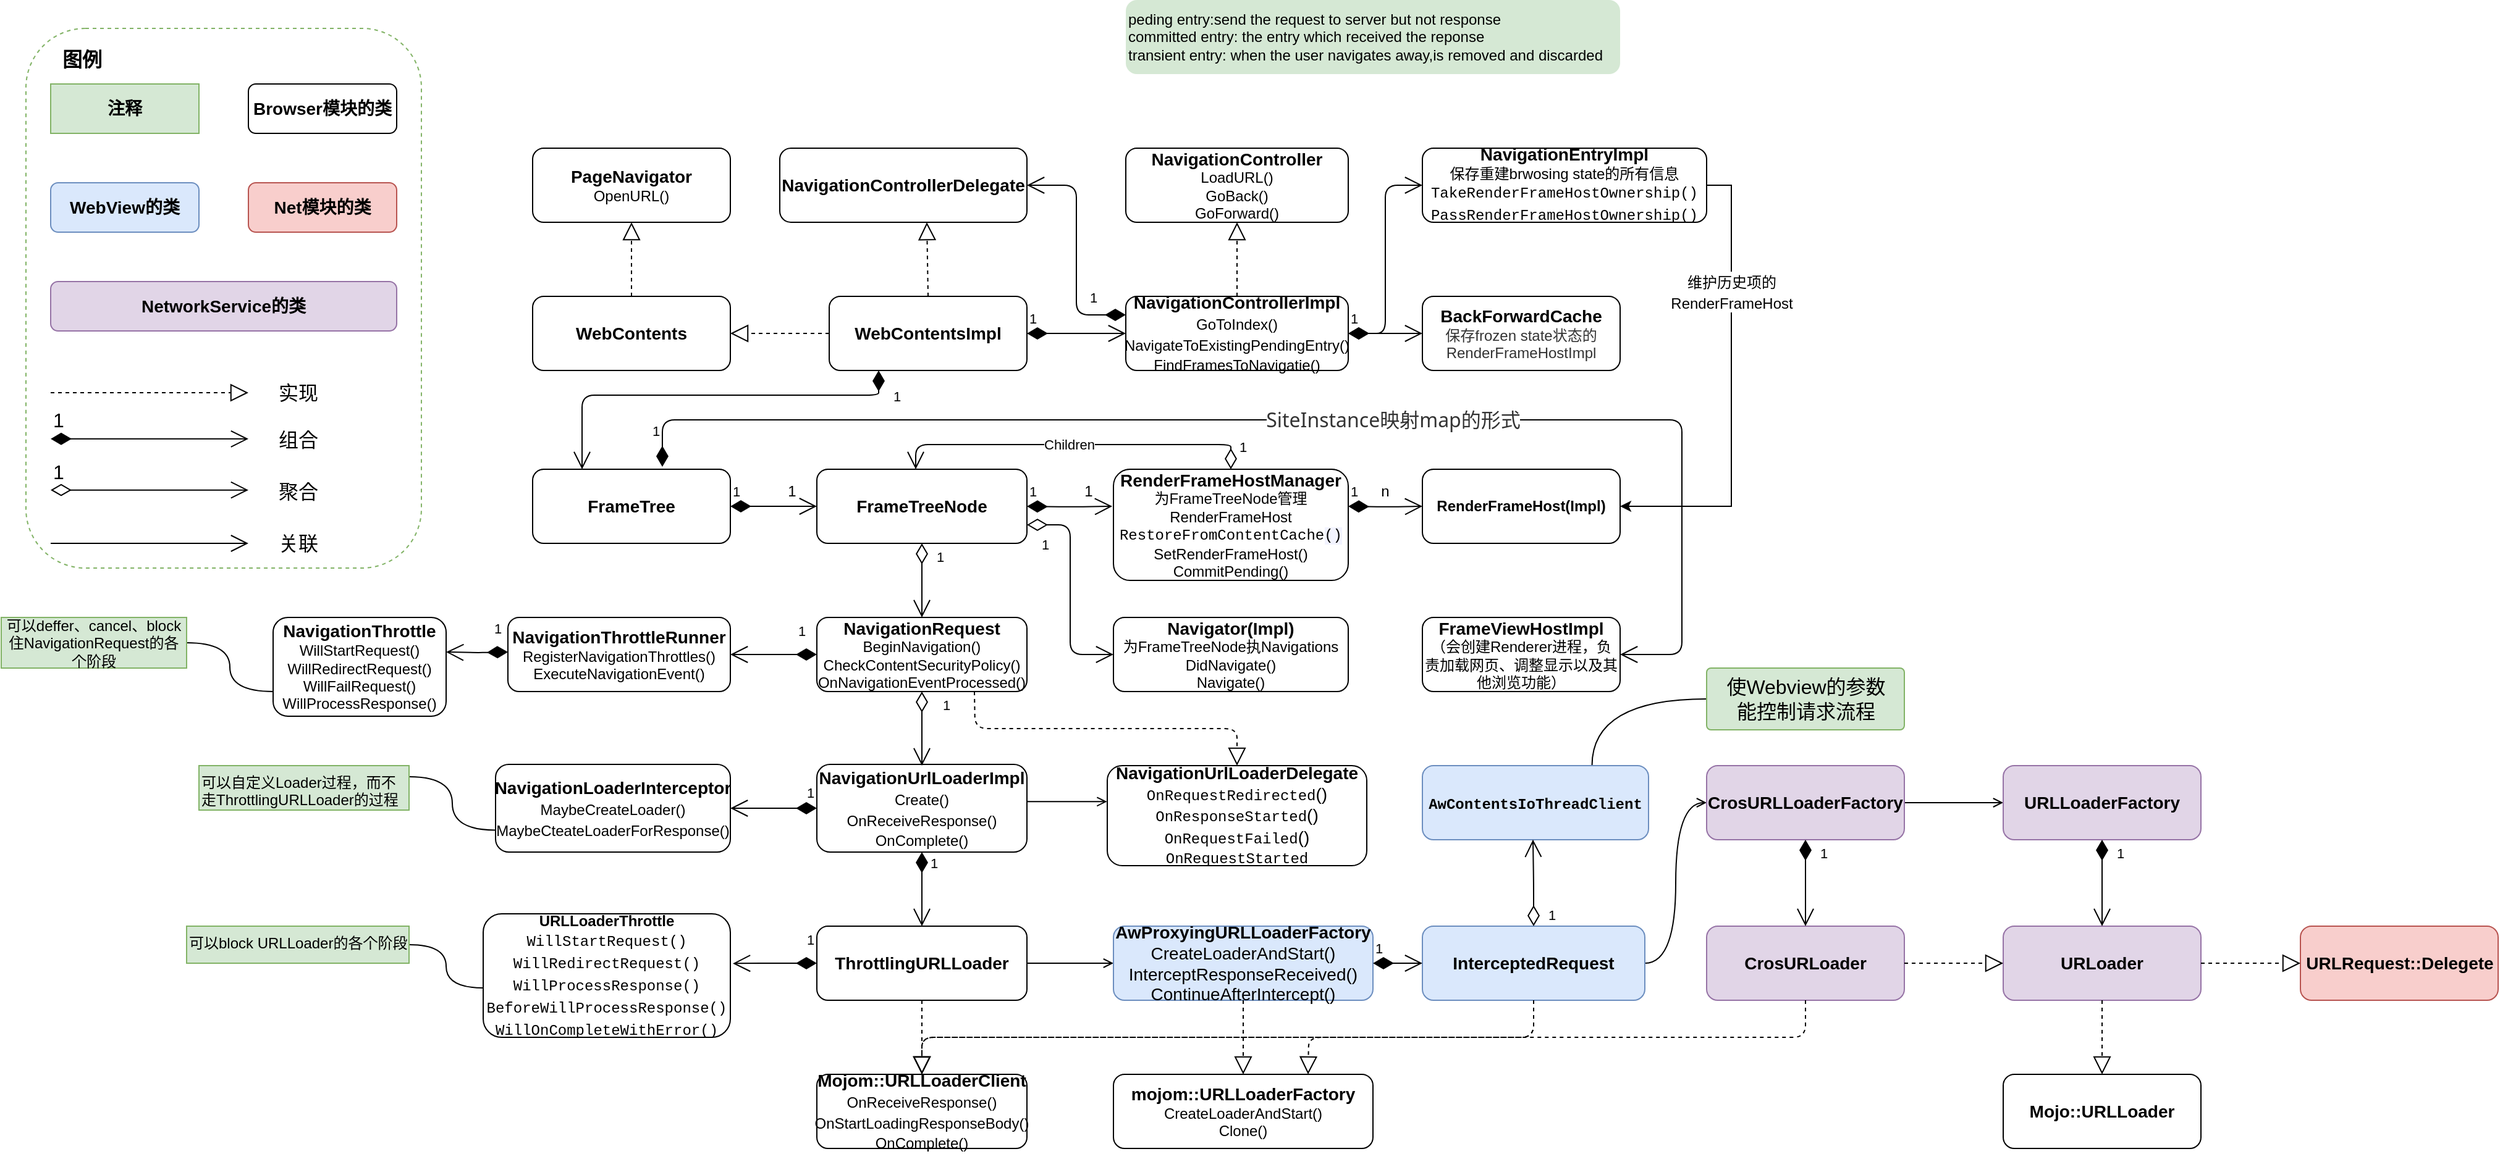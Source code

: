 <mxfile version="13.9.9" type="device" pages="2"><diagram id="_khtaVUNcsFGfkCj5esi" name="第 1 页"><mxGraphModel dx="1940" dy="853" grid="1" gridSize="10" guides="1" tooltips="1" connect="1" arrows="1" fold="1" page="1" pageScale="1" pageWidth="827" pageHeight="1169" math="0" shadow="0"><root><mxCell id="0"/><mxCell id="1" parent="0"/><mxCell id="79rM5fPY39J-5YjqXRmX-2" value="&lt;b&gt;&lt;font style=&quot;font-size: 14px&quot;&gt;PageNavigator&lt;/font&gt;&lt;/b&gt;&lt;br&gt;OpenURL()" style="rounded=1;whiteSpace=wrap;html=1;" parent="1" vertex="1"><mxGeometry x="-350" y="170" width="160" height="60" as="geometry"/></mxCell><mxCell id="79rM5fPY39J-5YjqXRmX-3" value="WebContents" style="rounded=1;whiteSpace=wrap;html=1;fontStyle=1;fontSize=14;" parent="1" vertex="1"><mxGeometry x="-350" y="290" width="160" height="60" as="geometry"/></mxCell><mxCell id="79rM5fPY39J-5YjqXRmX-4" value="" style="endArrow=block;dashed=1;endFill=0;endSize=12;html=1;exitX=0.5;exitY=0;exitDx=0;exitDy=0;entryX=0.5;entryY=1;entryDx=0;entryDy=0;" parent="1" source="79rM5fPY39J-5YjqXRmX-3" target="79rM5fPY39J-5YjqXRmX-2" edge="1"><mxGeometry width="160" relative="1" as="geometry"><mxPoint x="-200" y="330" as="sourcePoint"/><mxPoint x="-40" y="330" as="targetPoint"/></mxGeometry></mxCell><mxCell id="79rM5fPY39J-5YjqXRmX-5" value="&lt;b&gt;&lt;font style=&quot;font-size: 14px&quot;&gt;NavigationController&lt;/font&gt;&lt;/b&gt;&lt;br&gt;LoadURL()&lt;br&gt;GoBack()&lt;br&gt;GoForward()" style="rounded=1;whiteSpace=wrap;html=1;" parent="1" vertex="1"><mxGeometry x="130" y="170" width="180" height="60" as="geometry"/></mxCell><mxCell id="79rM5fPY39J-5YjqXRmX-6" value="NavigationControllerImpl&lt;br&gt;&lt;span style=&quot;font-weight: normal ; font-size: 12px&quot;&gt;GoToIndex()&lt;br&gt;NavigateToExistingPendingEntry()&lt;br&gt;FindFramesToNavigatie()&lt;br&gt;&lt;/span&gt;" style="rounded=1;whiteSpace=wrap;html=1;fontSize=14;fontStyle=1" parent="1" vertex="1"><mxGeometry x="130" y="290" width="180" height="60" as="geometry"/></mxCell><mxCell id="79rM5fPY39J-5YjqXRmX-7" value="&lt;font&gt;&lt;span style=&quot;font-size: 14px&quot;&gt;&lt;b&gt;BackForwardCache&lt;/b&gt;&lt;/span&gt;&lt;br&gt;&lt;font style=&quot;font-size: 12px&quot; color=&quot;#333333&quot;&gt;保存frozen state状态的RenderFrameHostImpl&lt;/font&gt;&lt;br&gt;&lt;/font&gt;" style="rounded=1;whiteSpace=wrap;html=1;" parent="1" vertex="1"><mxGeometry x="370" y="290" width="160" height="60" as="geometry"/></mxCell><mxCell id="GRHubmAIUWDvWS0IROSy-7" style="edgeStyle=orthogonalEdgeStyle;rounded=0;orthogonalLoop=1;jettySize=auto;html=1;exitX=1;exitY=0.5;exitDx=0;exitDy=0;entryX=1;entryY=0.5;entryDx=0;entryDy=0;" parent="1" source="79rM5fPY39J-5YjqXRmX-8" target="torJIt6EnVoMsbVFd32D-3" edge="1"><mxGeometry relative="1" as="geometry"/></mxCell><mxCell id="GRHubmAIUWDvWS0IROSy-11" value="&lt;font style=&quot;font-size: 12px&quot;&gt;维护历史项的&lt;br&gt;RenderFrameHost&lt;/font&gt;" style="edgeLabel;html=1;align=center;verticalAlign=middle;resizable=0;points=[];fontSize=14;" parent="GRHubmAIUWDvWS0IROSy-7" vertex="1" connectable="0"><mxGeometry x="-0.36" relative="1" as="geometry"><mxPoint y="-13" as="offset"/></mxGeometry></mxCell><mxCell id="79rM5fPY39J-5YjqXRmX-8" value="&lt;font style=&quot;font-size: 14px&quot;&gt;&lt;b&gt;NavigationEntryImpl&lt;/b&gt;&lt;/font&gt;&lt;br&gt;保存重建brwosing state的所有信息&lt;br&gt;&lt;div style=&quot;font-family: &amp;#34;menlo&amp;#34; , &amp;#34;monaco&amp;#34; , &amp;#34;courier new&amp;#34; , monospace ; line-height: 18px&quot;&gt;TakeRenderFrameHostOwnership()&lt;/div&gt;&lt;div style=&quot;font-family: &amp;#34;menlo&amp;#34; , &amp;#34;monaco&amp;#34; , &amp;#34;courier new&amp;#34; , monospace ; line-height: 18px&quot;&gt;&lt;div style=&quot;font-family: &amp;#34;menlo&amp;#34; , &amp;#34;monaco&amp;#34; , &amp;#34;courier new&amp;#34; , monospace ; line-height: 18px&quot;&gt;PassRenderFrameHostOwnership()&lt;/div&gt;&lt;/div&gt;" style="rounded=1;whiteSpace=wrap;html=1;" parent="1" vertex="1"><mxGeometry x="370" y="170" width="230" height="60" as="geometry"/></mxCell><mxCell id="79rM5fPY39J-5YjqXRmX-9" value="" style="endArrow=block;dashed=1;endFill=0;endSize=12;html=1;exitX=0.5;exitY=0;exitDx=0;exitDy=0;entryX=0.5;entryY=1;entryDx=0;entryDy=0;" parent="1" source="79rM5fPY39J-5YjqXRmX-6" target="79rM5fPY39J-5YjqXRmX-5" edge="1"><mxGeometry width="160" relative="1" as="geometry"><mxPoint y="160" as="sourcePoint"/><mxPoint y="100" as="targetPoint"/></mxGeometry></mxCell><mxCell id="79rM5fPY39J-5YjqXRmX-10" value="1" style="endArrow=open;html=1;endSize=12;startArrow=diamondThin;startSize=14;startFill=1;edgeStyle=orthogonalEdgeStyle;align=left;verticalAlign=bottom;entryX=0;entryY=0.5;entryDx=0;entryDy=0;exitX=1;exitY=0.5;exitDx=0;exitDy=0;" parent="1" source="79rM5fPY39J-5YjqXRmX-6" target="79rM5fPY39J-5YjqXRmX-7" edge="1"><mxGeometry x="-1" y="3" relative="1" as="geometry"><mxPoint x="320" y="320" as="sourcePoint"/><mxPoint x="200" y="330" as="targetPoint"/></mxGeometry></mxCell><mxCell id="79rM5fPY39J-5YjqXRmX-11" value="1" style="endArrow=open;html=1;endSize=12;startArrow=diamondThin;startSize=14;startFill=1;edgeStyle=orthogonalEdgeStyle;align=left;verticalAlign=bottom;entryX=0;entryY=0.5;entryDx=0;entryDy=0;exitX=1;exitY=0.5;exitDx=0;exitDy=0;" parent="1" source="79rM5fPY39J-5YjqXRmX-6" target="79rM5fPY39J-5YjqXRmX-8" edge="1"><mxGeometry x="-1" y="3" relative="1" as="geometry"><mxPoint x="300" y="330" as="sourcePoint"/><mxPoint x="380" y="330" as="targetPoint"/></mxGeometry></mxCell><mxCell id="79rM5fPY39J-5YjqXRmX-12" value="WebContentsImpl" style="rounded=1;whiteSpace=wrap;html=1;fontSize=14;fontStyle=1" parent="1" vertex="1"><mxGeometry x="-110" y="290" width="160" height="60" as="geometry"/></mxCell><mxCell id="79rM5fPY39J-5YjqXRmX-13" value="1" style="endArrow=open;html=1;endSize=12;startArrow=diamondThin;startSize=14;startFill=1;edgeStyle=orthogonalEdgeStyle;align=left;verticalAlign=bottom;exitX=1;exitY=0.5;exitDx=0;exitDy=0;" parent="1" source="79rM5fPY39J-5YjqXRmX-12" edge="1"><mxGeometry x="-1" y="3" relative="1" as="geometry"><mxPoint x="110" y="240" as="sourcePoint"/><mxPoint x="130" y="320" as="targetPoint"/></mxGeometry></mxCell><mxCell id="79rM5fPY39J-5YjqXRmX-14" value="peding entry:send the request to server but not response&lt;br&gt;committed entry: the entry which received the reponse&lt;br&gt;transient entry: when the user navigates away,is removed and discarded" style="rounded=1;whiteSpace=wrap;html=1;fillColor=#d5e8d4;strokeColor=none;align=left;" parent="1" vertex="1"><mxGeometry x="130" y="50" width="400" height="60" as="geometry"/></mxCell><mxCell id="79rM5fPY39J-5YjqXRmX-15" value="&lt;font style=&quot;font-size: 14px&quot;&gt;&lt;b&gt;NavigationControllerDelegate&lt;/b&gt;&lt;/font&gt;" style="rounded=1;whiteSpace=wrap;html=1;" parent="1" vertex="1"><mxGeometry x="-150" y="170" width="200" height="60" as="geometry"/></mxCell><mxCell id="79rM5fPY39J-5YjqXRmX-16" value="" style="endArrow=block;dashed=1;endFill=0;endSize=12;html=1;exitX=0;exitY=0.5;exitDx=0;exitDy=0;entryX=1;entryY=0.5;entryDx=0;entryDy=0;" parent="1" source="79rM5fPY39J-5YjqXRmX-12" target="79rM5fPY39J-5YjqXRmX-3" edge="1"><mxGeometry width="160" relative="1" as="geometry"><mxPoint x="220" y="300" as="sourcePoint"/><mxPoint x="-160" y="230" as="targetPoint"/><Array as="points"/></mxGeometry></mxCell><mxCell id="79rM5fPY39J-5YjqXRmX-17" value="" style="endArrow=block;dashed=1;endFill=0;endSize=12;html=1;exitX=0.5;exitY=0;exitDx=0;exitDy=0;entryX=0.595;entryY=1;entryDx=0;entryDy=0;entryPerimeter=0;" parent="1" source="79rM5fPY39J-5YjqXRmX-12" target="79rM5fPY39J-5YjqXRmX-15" edge="1"><mxGeometry width="160" relative="1" as="geometry"><mxPoint y="230" as="sourcePoint"/><mxPoint x="160" y="230" as="targetPoint"/></mxGeometry></mxCell><mxCell id="79rM5fPY39J-5YjqXRmX-18" value="1" style="endArrow=open;html=1;endSize=12;startArrow=diamondThin;startSize=14;startFill=1;edgeStyle=orthogonalEdgeStyle;align=left;verticalAlign=bottom;exitX=0;exitY=0.25;exitDx=0;exitDy=0;entryX=1;entryY=0.5;entryDx=0;entryDy=0;" parent="1" source="79rM5fPY39J-5YjqXRmX-6" target="79rM5fPY39J-5YjqXRmX-15" edge="1"><mxGeometry x="-0.657" y="-5" relative="1" as="geometry"><mxPoint y="230" as="sourcePoint"/><mxPoint x="160" y="230" as="targetPoint"/><mxPoint as="offset"/></mxGeometry></mxCell><mxCell id="79rM5fPY39J-5YjqXRmX-20" value="&lt;font style=&quot;font-size: 14px&quot;&gt;&lt;b&gt;Navigator(Impl)&lt;/b&gt;&lt;/font&gt;&lt;br&gt;为FrameTreeNode执Navigations&lt;br&gt;DidNavigate()&lt;br&gt;Navigate()" style="rounded=1;whiteSpace=wrap;html=1;" parent="1" vertex="1"><mxGeometry x="120" y="550" width="190" height="60" as="geometry"/></mxCell><mxCell id="79rM5fPY39J-5YjqXRmX-23" value="FrameTree" style="rounded=1;whiteSpace=wrap;html=1;fontStyle=1;fontSize=14;" parent="1" vertex="1"><mxGeometry x="-350" y="430" width="160" height="60" as="geometry"/></mxCell><mxCell id="79rM5fPY39J-5YjqXRmX-24" value="&lt;font style=&quot;font-size: 14px&quot;&gt;&lt;b&gt;FrameTreeNode&lt;/b&gt;&lt;/font&gt;" style="rounded=1;whiteSpace=wrap;html=1;" parent="1" vertex="1"><mxGeometry x="-120" y="430" width="170" height="60" as="geometry"/></mxCell><mxCell id="79rM5fPY39J-5YjqXRmX-26" value="1" style="endArrow=open;html=1;endSize=12;startArrow=diamondThin;startSize=14;startFill=0;edgeStyle=orthogonalEdgeStyle;align=left;verticalAlign=bottom;exitX=1;exitY=0.75;exitDx=0;exitDy=0;entryX=0;entryY=0.5;entryDx=0;entryDy=0;" parent="1" source="79rM5fPY39J-5YjqXRmX-24" target="79rM5fPY39J-5YjqXRmX-20" edge="1"><mxGeometry x="-0.892" y="-25" relative="1" as="geometry"><mxPoint x="-10" y="130" as="sourcePoint"/><mxPoint x="150" y="130" as="targetPoint"/><mxPoint as="offset"/></mxGeometry></mxCell><mxCell id="79rM5fPY39J-5YjqXRmX-27" value="&lt;b&gt;&lt;font style=&quot;font-size: 14px&quot;&gt;RenderFrameHostManager&lt;/font&gt;&lt;/b&gt;&lt;br&gt;&lt;font style=&quot;font-size: 12px&quot;&gt;为FrameTreeNode管理RenderFrameHost&lt;br&gt;&lt;span style=&quot;font-family: &amp;#34;consolas&amp;#34; , &amp;#34;courier&amp;#34; , monospace&quot;&gt;RestoreFromContentCache&lt;/span&gt;&lt;span style=&quot;font-family: &amp;#34;consolas&amp;#34; , &amp;#34;courier&amp;#34; , monospace ; background-color: rgb(242 , 243 , 255)&quot;&gt;()&lt;/span&gt;&lt;br&gt;SetRenderFrameHost()&lt;br&gt;CommitPending()&lt;/font&gt;" style="rounded=1;whiteSpace=wrap;html=1;" parent="1" vertex="1"><mxGeometry x="120" y="430" width="190" height="90" as="geometry"/></mxCell><mxCell id="79rM5fPY39J-5YjqXRmX-44" value="1" style="endArrow=open;html=1;endSize=12;startArrow=diamondThin;startSize=14;startFill=1;edgeStyle=orthogonalEdgeStyle;align=left;verticalAlign=bottom;exitX=1;exitY=0.5;exitDx=0;exitDy=0;entryX=0;entryY=0.5;entryDx=0;entryDy=0;" parent="1" source="79rM5fPY39J-5YjqXRmX-23" target="79rM5fPY39J-5YjqXRmX-24" edge="1"><mxGeometry x="-1" y="3" relative="1" as="geometry"><mxPoint x="-150" y="390" as="sourcePoint"/><mxPoint x="10" y="390" as="targetPoint"/></mxGeometry></mxCell><mxCell id="79rM5fPY39J-5YjqXRmX-45" value="1" style="endArrow=open;html=1;endSize=12;startArrow=diamondThin;startSize=14;startFill=1;edgeStyle=orthogonalEdgeStyle;align=left;verticalAlign=bottom;entryX=-0.005;entryY=0.333;entryDx=0;entryDy=0;entryPerimeter=0;" parent="1" target="79rM5fPY39J-5YjqXRmX-27" edge="1"><mxGeometry x="-1" y="3" relative="1" as="geometry"><mxPoint x="50" y="460" as="sourcePoint"/><mxPoint x="110" y="280" as="targetPoint"/></mxGeometry></mxCell><mxCell id="79rM5fPY39J-5YjqXRmX-46" value="1" style="text;html=1;strokeColor=none;fillColor=none;align=center;verticalAlign=middle;whiteSpace=wrap;rounded=0;sketch=0;" parent="1" vertex="1"><mxGeometry x="-160" y="438" width="40" height="20" as="geometry"/></mxCell><mxCell id="torJIt6EnVoMsbVFd32D-2" value="1" style="text;html=1;strokeColor=none;fillColor=none;align=center;verticalAlign=middle;whiteSpace=wrap;rounded=0;sketch=0;" parent="1" vertex="1"><mxGeometry x="80" y="438" width="40" height="20" as="geometry"/></mxCell><mxCell id="torJIt6EnVoMsbVFd32D-3" value="RenderFrameHost(Impl)" style="rounded=1;whiteSpace=wrap;html=1;fontStyle=1" parent="1" vertex="1"><mxGeometry x="370" y="430" width="160" height="60" as="geometry"/></mxCell><mxCell id="torJIt6EnVoMsbVFd32D-4" value="1" style="endArrow=open;html=1;endSize=12;startArrow=diamondThin;startSize=14;startFill=1;edgeStyle=orthogonalEdgeStyle;align=left;verticalAlign=bottom;entryX=0;entryY=0.5;entryDx=0;entryDy=0;" parent="1" target="torJIt6EnVoMsbVFd32D-3" edge="1"><mxGeometry x="-1" y="3" relative="1" as="geometry"><mxPoint x="310" y="460" as="sourcePoint"/><mxPoint x="280" y="280" as="targetPoint"/></mxGeometry></mxCell><mxCell id="torJIt6EnVoMsbVFd32D-9" value="&lt;b&gt;&lt;font style=&quot;font-size: 14px&quot;&gt;FrameViewHostImpl&lt;/font&gt;&lt;/b&gt;&lt;br&gt;（会创建Renderer进程，负责加载网页、调整显示以及其他浏览功能）" style="rounded=1;whiteSpace=wrap;html=1;sketch=0;" parent="1" vertex="1"><mxGeometry x="370" y="550" width="160" height="60" as="geometry"/></mxCell><mxCell id="torJIt6EnVoMsbVFd32D-11" value="1" style="endArrow=open;html=1;endSize=12;startArrow=diamondThin;startSize=14;startFill=1;edgeStyle=orthogonalEdgeStyle;align=left;verticalAlign=bottom;entryX=1;entryY=0.5;entryDx=0;entryDy=0;exitX=0.656;exitY=-0.033;exitDx=0;exitDy=0;exitPerimeter=0;" parent="1" source="79rM5fPY39J-5YjqXRmX-23" target="torJIt6EnVoMsbVFd32D-9" edge="1"><mxGeometry x="-0.964" y="10" relative="1" as="geometry"><mxPoint x="-160" y="410" as="sourcePoint"/><mxPoint x="530" y="680" as="targetPoint"/><mxPoint as="offset"/><Array as="points"><mxPoint x="-245" y="390"/><mxPoint x="580" y="390"/><mxPoint x="580" y="580"/></Array></mxGeometry></mxCell><mxCell id="GRHubmAIUWDvWS0IROSy-2" value="&lt;span style=&quot;color: rgba(0 , 0 , 0 , 0) ; font-family: monospace ; font-size: 0px ; background-color: rgb(248 , 249 , 250)&quot;&gt;%3CmxGraphModel%3E%3Croot%3E%3CmxCell%20id%3D%220%22%2F%3E%3CmxCell%20id%3D%221%22%20parent%3D%220%22%2F%3E%3CmxCell%20id%3D%222%22%20value%3D%22RenderFrameHostImpl%22%20style%3D%22rounded%3D1%3BwhiteSpace%3Dwrap%3Bhtml%3D1%3BfontStyle%3D1%22%20vertex%3D%221%22%20parent%3D%221%22%3E%3CmxGeometry%20x%3D%22720%22%20y%3D%22840%22%20width%3D%22160%22%20height%3D%2260%22%20as%3D%22geometry%22%2F%3E%3C%2FmxCell%3E%3C%2Froot%3E%3C%2FmxGraphModel%3E&lt;/span&gt;&lt;span style=&quot;color: rgb(51 , 51 , 51) ; font-family: &amp;#34;museo&amp;#34; , &amp;#34;segoe&amp;#34; , &amp;#34;segoe ui&amp;#34; , &amp;#34;helvetica&amp;#34; , &amp;#34;arial&amp;#34; , sans-serif ; font-size: 16px ; text-align: left&quot;&gt;SiteInstance映射map的形式&lt;/span&gt;" style="edgeLabel;html=1;align=center;verticalAlign=middle;resizable=0;points=[];" parent="torJIt6EnVoMsbVFd32D-11" vertex="1" connectable="0"><mxGeometry x="0.236" relative="1" as="geometry"><mxPoint x="-53" as="offset"/></mxGeometry></mxCell><mxCell id="torJIt6EnVoMsbVFd32D-12" value="n" style="text;html=1;strokeColor=none;fillColor=none;align=center;verticalAlign=middle;whiteSpace=wrap;rounded=0;sketch=0;" parent="1" vertex="1"><mxGeometry x="320" y="438" width="40" height="20" as="geometry"/></mxCell><mxCell id="lrnzfVPgFr1tJ3NyM5eL-6" value="&lt;b&gt;&lt;font style=&quot;font-size: 14px&quot;&gt;NavigationRequest&lt;br&gt;&lt;/font&gt;&lt;/b&gt;BeginNavigation()&lt;br&gt;CheckContentSecurityPolicy()&lt;br&gt;OnNavigationEventProcessed()" style="rounded=1;whiteSpace=wrap;html=1;" parent="1" vertex="1"><mxGeometry x="-120" y="550" width="170" height="60" as="geometry"/></mxCell><mxCell id="lrnzfVPgFr1tJ3NyM5eL-11" value="&lt;font style=&quot;font-size: 14px&quot;&gt;&lt;b&gt;NavigationThrottleRunner&lt;/b&gt;&lt;/font&gt;&lt;br&gt;RegisterNavigationThrottles()&lt;br&gt;ExecuteNavigationEvent()" style="rounded=1;whiteSpace=wrap;html=1;" parent="1" vertex="1"><mxGeometry x="-370" y="550" width="180" height="60" as="geometry"/></mxCell><mxCell id="lrnzfVPgFr1tJ3NyM5eL-12" value="&lt;font style=&quot;font-size: 14px&quot;&gt;&lt;b&gt;NavigationThrottle&lt;/b&gt;&lt;/font&gt;&lt;br&gt;WillStartRequest()&lt;br&gt;WillRedirectRequest()&lt;br&gt;WillFailRequest()&lt;br&gt;WillProcessResponse()" style="rounded=1;whiteSpace=wrap;html=1;" parent="1" vertex="1"><mxGeometry x="-560" y="550" width="140" height="80" as="geometry"/></mxCell><mxCell id="lrnzfVPgFr1tJ3NyM5eL-16" value="1" style="endArrow=open;html=1;endSize=12;startArrow=diamondThin;startSize=14;startFill=1;edgeStyle=orthogonalEdgeStyle;align=left;verticalAlign=bottom;exitX=0;exitY=0.5;exitDx=0;exitDy=0;entryX=1;entryY=0.5;entryDx=0;entryDy=0;" parent="1" source="lrnzfVPgFr1tJ3NyM5eL-6" target="lrnzfVPgFr1tJ3NyM5eL-11" edge="1"><mxGeometry x="-0.5" y="-10" relative="1" as="geometry"><mxPoint x="-216" y="810" as="sourcePoint"/><mxPoint x="-56" y="810" as="targetPoint"/><mxPoint as="offset"/></mxGeometry></mxCell><mxCell id="lrnzfVPgFr1tJ3NyM5eL-19" value="1" style="endArrow=open;html=1;endSize=12;startArrow=diamondThin;startSize=14;startFill=0;edgeStyle=orthogonalEdgeStyle;align=left;verticalAlign=bottom;exitX=0.5;exitY=1;exitDx=0;exitDy=0;entryX=0.5;entryY=0;entryDx=0;entryDy=0;" parent="1" source="79rM5fPY39J-5YjqXRmX-24" target="lrnzfVPgFr1tJ3NyM5eL-6" edge="1"><mxGeometry x="-0.335" y="10" relative="1" as="geometry"><mxPoint x="-110" y="380" as="sourcePoint"/><mxPoint x="10" y="520" as="targetPoint"/><mxPoint as="offset"/><Array as="points"/></mxGeometry></mxCell><mxCell id="GRHubmAIUWDvWS0IROSy-6" value="1" style="endArrow=open;html=1;endSize=12;startArrow=diamondThin;startSize=14;startFill=0;edgeStyle=orthogonalEdgeStyle;align=left;verticalAlign=bottom;exitX=0.5;exitY=0;exitDx=0;exitDy=0;" parent="1" source="79rM5fPY39J-5YjqXRmX-27" target="79rM5fPY39J-5YjqXRmX-24" edge="1"><mxGeometry x="-0.94" y="-5" relative="1" as="geometry"><mxPoint x="40" y="520" as="sourcePoint"/><mxPoint x="200" y="520" as="targetPoint"/><Array as="points"><mxPoint x="215" y="410"/><mxPoint x="-40" y="410"/></Array><mxPoint as="offset"/></mxGeometry></mxCell><mxCell id="GRHubmAIUWDvWS0IROSy-10" value="Children" style="edgeLabel;html=1;align=center;verticalAlign=middle;resizable=0;points=[];" parent="GRHubmAIUWDvWS0IROSy-6" vertex="1" connectable="0"><mxGeometry x="0.2" y="3" relative="1" as="geometry"><mxPoint x="26" y="-3" as="offset"/></mxGeometry></mxCell><mxCell id="GRHubmAIUWDvWS0IROSy-9" value="1" style="endArrow=open;html=1;endSize=12;startArrow=diamondThin;startSize=14;startFill=1;edgeStyle=orthogonalEdgeStyle;align=left;verticalAlign=bottom;exitX=0.25;exitY=1;exitDx=0;exitDy=0;" parent="1" source="79rM5fPY39J-5YjqXRmX-12" edge="1"><mxGeometry x="-0.875" y="14" relative="1" as="geometry"><mxPoint x="40" y="480" as="sourcePoint"/><mxPoint x="-310" y="430" as="targetPoint"/><Array as="points"><mxPoint x="-70" y="370"/><mxPoint x="-310" y="370"/><mxPoint x="-310" y="430"/></Array><mxPoint x="10" y="-4" as="offset"/></mxGeometry></mxCell><mxCell id="YiJvYBYKJiPaGAgYlxaF-11" style="edgeStyle=orthogonalEdgeStyle;curved=1;rounded=0;orthogonalLoop=1;jettySize=auto;html=1;exitX=1;exitY=0.5;exitDx=0;exitDy=0;entryX=0;entryY=0.75;entryDx=0;entryDy=0;endArrow=none;endFill=0;" edge="1" parent="1" source="fvVqJEfQN3XW0guLlAGG-2" target="lrnzfVPgFr1tJ3NyM5eL-12"><mxGeometry relative="1" as="geometry"/></mxCell><mxCell id="fvVqJEfQN3XW0guLlAGG-2" value="可以deffer、cancel、block 住NavigationRequest的各个阶段" style="text;html=1;strokeColor=#82b366;fillColor=#d5e8d4;align=center;verticalAlign=middle;whiteSpace=wrap;rounded=0;" parent="1" vertex="1"><mxGeometry x="-780" y="550" width="150" height="41" as="geometry"/></mxCell><mxCell id="YiJvYBYKJiPaGAgYlxaF-13" style="rounded=0;orthogonalLoop=1;jettySize=auto;html=1;exitX=0.995;exitY=0.425;exitDx=0;exitDy=0;endArrow=open;endFill=0;entryX=-0.001;entryY=0.36;entryDx=0;entryDy=0;entryPerimeter=0;exitPerimeter=0;" edge="1" parent="1" source="5kpEZPuPFE626aTDy5_T-1" target="YiJvYBYKJiPaGAgYlxaF-1"><mxGeometry relative="1" as="geometry"><mxPoint x="115" y="700" as="targetPoint"/></mxGeometry></mxCell><mxCell id="5kpEZPuPFE626aTDy5_T-1" value="&lt;font style=&quot;font-size: 12px&quot;&gt;&lt;font&gt;&lt;b style=&quot;font-size: 14px&quot;&gt;NavigationUrlLoaderImpl&lt;br&gt;&lt;/b&gt;&lt;/font&gt;Create()&lt;br&gt;OnReceiveResponse()&lt;br&gt;OnComplete()&lt;br&gt;&lt;/font&gt;" style="rounded=1;whiteSpace=wrap;html=1;fontSize=14;" parent="1" vertex="1"><mxGeometry x="-120" y="669" width="170" height="71" as="geometry"/></mxCell><mxCell id="YiJvYBYKJiPaGAgYlxaF-30" style="edgeStyle=orthogonalEdgeStyle;curved=1;rounded=0;orthogonalLoop=1;jettySize=auto;html=1;exitX=1;exitY=0.5;exitDx=0;exitDy=0;entryX=0;entryY=0.5;entryDx=0;entryDy=0;endArrow=open;endFill=0;" edge="1" parent="1" source="5kpEZPuPFE626aTDy5_T-2" target="YiJvYBYKJiPaGAgYlxaF-26"><mxGeometry relative="1" as="geometry"/></mxCell><mxCell id="5kpEZPuPFE626aTDy5_T-2" value="&lt;font&gt;&lt;b&gt;ThrottlingURLLoader&lt;/b&gt;&lt;br&gt;&lt;/font&gt;" style="rounded=1;whiteSpace=wrap;html=1;fontSize=14;" parent="1" vertex="1"><mxGeometry x="-120" y="800" width="170" height="60" as="geometry"/></mxCell><mxCell id="5kpEZPuPFE626aTDy5_T-6" value="&lt;b&gt;&lt;font style=&quot;font-size: 14px&quot;&gt;mojom::URLLoaderFactory&lt;/font&gt;&lt;/b&gt;&lt;br&gt;CreateLoaderAndStart()&lt;br&gt;Clone()" style="rounded=1;whiteSpace=wrap;html=1;" parent="1" vertex="1"><mxGeometry x="120" y="920" width="210" height="60" as="geometry"/></mxCell><mxCell id="5kpEZPuPFE626aTDy5_T-7" value="&lt;font&gt;&lt;b&gt;Mojom::URLLoaderClient&lt;br&gt;&lt;/b&gt;&lt;span style=&quot;font-size: 12px&quot;&gt;OnReceiveResponse()&lt;/span&gt;&lt;br style=&quot;font-size: 12px&quot;&gt;&lt;span style=&quot;font-size: 12px&quot;&gt;OnStartLoadingResponseBody()&lt;/span&gt;&lt;br style=&quot;font-size: 12px&quot;&gt;&lt;span style=&quot;font-size: 12px&quot;&gt;OnComplete()&lt;/span&gt;&lt;br&gt;&lt;/font&gt;" style="rounded=1;whiteSpace=wrap;html=1;fontSize=14;" parent="1" vertex="1"><mxGeometry x="-120" y="920" width="170" height="60" as="geometry"/></mxCell><mxCell id="5kpEZPuPFE626aTDy5_T-15" value="1" style="endArrow=open;html=1;endSize=12;startArrow=diamondThin;startSize=14;startFill=0;edgeStyle=orthogonalEdgeStyle;align=left;verticalAlign=bottom;exitX=0.5;exitY=1;exitDx=0;exitDy=0;" parent="1" source="lrnzfVPgFr1tJ3NyM5eL-6" edge="1"><mxGeometry x="-0.333" y="15" relative="1" as="geometry"><mxPoint x="-25" y="740" as="sourcePoint"/><mxPoint x="-35" y="670" as="targetPoint"/><mxPoint as="offset"/></mxGeometry></mxCell><mxCell id="YiJvYBYKJiPaGAgYlxaF-1" value="&lt;font&gt;&lt;font&gt;&lt;b style=&quot;font-size: 14px&quot;&gt;NavigationUrlLoaderDelegate&lt;br&gt;&lt;/b&gt;&lt;/font&gt;&lt;span style=&quot;font-family: &amp;#34;menlo&amp;#34; , &amp;#34;monaco&amp;#34; , &amp;#34;courier new&amp;#34; , monospace ; font-size: 12px&quot;&gt;OnRequestRedirected&lt;/span&gt;()&lt;br&gt;&lt;span style=&quot;font-family: &amp;#34;menlo&amp;#34; , &amp;#34;monaco&amp;#34; , &amp;#34;courier new&amp;#34; , monospace ; font-size: 12px&quot;&gt;OnResponseStarted&lt;/span&gt;()&lt;br&gt;&lt;span style=&quot;font-family: &amp;#34;menlo&amp;#34; , &amp;#34;monaco&amp;#34; , &amp;#34;courier new&amp;#34; , monospace ; font-size: 12px&quot;&gt;OnRequestFailed&lt;/span&gt;()&lt;br&gt;&lt;div style=&quot;font-family: &amp;#34;menlo&amp;#34; , &amp;#34;monaco&amp;#34; , &amp;#34;courier new&amp;#34; , monospace ; font-size: 12px ; line-height: 18px&quot;&gt;OnRequestStarted&lt;/div&gt;&lt;/font&gt;" style="rounded=1;whiteSpace=wrap;html=1;fontSize=14;" vertex="1" parent="1"><mxGeometry x="115" y="670" width="210" height="81" as="geometry"/></mxCell><mxCell id="YiJvYBYKJiPaGAgYlxaF-2" value="1" style="endArrow=open;html=1;endSize=12;startArrow=diamondThin;startSize=14;startFill=1;edgeStyle=orthogonalEdgeStyle;align=left;verticalAlign=bottom;entryX=1;entryY=0.35;entryDx=0;entryDy=0;entryPerimeter=0;" edge="1" parent="1" target="lrnzfVPgFr1tJ3NyM5eL-12"><mxGeometry x="-0.5" y="-10" relative="1" as="geometry"><mxPoint x="-370" y="578" as="sourcePoint"/><mxPoint x="-180" y="590" as="targetPoint"/><mxPoint as="offset"/></mxGeometry></mxCell><mxCell id="YiJvYBYKJiPaGAgYlxaF-8" value="1" style="endArrow=open;html=1;endSize=12;startArrow=diamondThin;startSize=14;startFill=1;edgeStyle=orthogonalEdgeStyle;align=left;verticalAlign=bottom;exitX=0.5;exitY=1;exitDx=0;exitDy=0;entryX=0.5;entryY=0;entryDx=0;entryDy=0;" edge="1" parent="1" source="5kpEZPuPFE626aTDy5_T-1" target="5kpEZPuPFE626aTDy5_T-2"><mxGeometry x="-0.408" y="5" relative="1" as="geometry"><mxPoint x="60" y="709" as="sourcePoint"/><mxPoint x="130" y="709" as="targetPoint"/><mxPoint as="offset"/></mxGeometry></mxCell><mxCell id="YiJvYBYKJiPaGAgYlxaF-9" value="&lt;font style=&quot;font-size: 12px&quot;&gt;&lt;b&gt;URLLoaderThrottle&lt;br&gt;&lt;/b&gt;&lt;div style=&quot;font-family: &amp;#34;menlo&amp;#34; , &amp;#34;monaco&amp;#34; , &amp;#34;courier new&amp;#34; , monospace ; line-height: 18px&quot;&gt;WillStartRequest()&lt;/div&gt;&lt;div style=&quot;font-family: &amp;#34;menlo&amp;#34; , &amp;#34;monaco&amp;#34; , &amp;#34;courier new&amp;#34; , monospace ; line-height: 18px&quot;&gt;&lt;span&gt;WillRedirectRequest()&lt;/span&gt;&lt;/div&gt;&lt;div style=&quot;font-family: &amp;#34;menlo&amp;#34; , &amp;#34;monaco&amp;#34; , &amp;#34;courier new&amp;#34; , monospace ; line-height: 18px&quot;&gt;&lt;div style=&quot;line-height: 18px&quot;&gt;&lt;div style=&quot;line-height: 18px&quot;&gt;WillProcessResponse()&lt;/div&gt;&lt;div style=&quot;line-height: 18px&quot;&gt;&lt;div style=&quot;line-height: 18px&quot;&gt;BeforeWillProcessResponse()&lt;/div&gt;&lt;div style=&quot;line-height: 18px&quot;&gt;&lt;div style=&quot;line-height: 18px&quot;&gt;WillOnCompleteWithError()&lt;/div&gt;&lt;/div&gt;&lt;/div&gt;&lt;/div&gt;&lt;/div&gt;&lt;/font&gt;" style="rounded=1;whiteSpace=wrap;html=1;fontSize=14;" vertex="1" parent="1"><mxGeometry x="-390" y="790" width="200" height="100" as="geometry"/></mxCell><mxCell id="YiJvYBYKJiPaGAgYlxaF-12" value="&lt;font style=&quot;font-size: 12px&quot;&gt;&lt;font&gt;&lt;b style=&quot;font-size: 14px&quot;&gt;NavigationLoaderInterceptor&lt;/b&gt;&lt;/font&gt;&lt;br&gt;MaybeCreateLoader()&lt;br&gt;MaybeCteateLoaderForResponse()&lt;br&gt;&lt;/font&gt;" style="rounded=1;whiteSpace=wrap;html=1;fontSize=14;" vertex="1" parent="1"><mxGeometry x="-380" y="669" width="190" height="71" as="geometry"/></mxCell><mxCell id="YiJvYBYKJiPaGAgYlxaF-14" value="" style="endArrow=block;dashed=1;endFill=0;endSize=12;html=1;exitX=0.75;exitY=1;exitDx=0;exitDy=0;entryX=0.5;entryY=0;entryDx=0;entryDy=0;" edge="1" parent="1" source="lrnzfVPgFr1tJ3NyM5eL-6" target="YiJvYBYKJiPaGAgYlxaF-1"><mxGeometry width="160" relative="1" as="geometry"><mxPoint x="-160" y="670" as="sourcePoint"/><mxPoint y="670" as="targetPoint"/><Array as="points"><mxPoint x="8" y="640"/><mxPoint x="220" y="640"/></Array></mxGeometry></mxCell><mxCell id="YiJvYBYKJiPaGAgYlxaF-17" value="1" style="endArrow=open;html=1;endSize=12;startArrow=diamondThin;startSize=14;startFill=1;edgeStyle=orthogonalEdgeStyle;align=left;verticalAlign=bottom;entryX=1;entryY=0.5;entryDx=0;entryDy=0;exitX=0;exitY=0.5;exitDx=0;exitDy=0;" edge="1" parent="1" source="5kpEZPuPFE626aTDy5_T-1" target="YiJvYBYKJiPaGAgYlxaF-12"><mxGeometry x="-0.715" y="-4" relative="1" as="geometry"><mxPoint x="-170" y="780" as="sourcePoint"/><mxPoint x="-10" y="750" as="targetPoint"/><mxPoint as="offset"/></mxGeometry></mxCell><mxCell id="YiJvYBYKJiPaGAgYlxaF-21" style="edgeStyle=orthogonalEdgeStyle;rounded=0;orthogonalLoop=1;jettySize=auto;html=1;exitX=1;exitY=0.25;exitDx=0;exitDy=0;entryX=0;entryY=0.75;entryDx=0;entryDy=0;endArrow=none;endFill=0;curved=1;" edge="1" parent="1" source="YiJvYBYKJiPaGAgYlxaF-20" target="YiJvYBYKJiPaGAgYlxaF-12"><mxGeometry relative="1" as="geometry"/></mxCell><mxCell id="YiJvYBYKJiPaGAgYlxaF-20" value="&lt;span style=&quot;color: rgb(0 , 0 , 0) ; font-family: &amp;#34;helvetica&amp;#34; ; font-size: 12px ; font-style: normal ; font-weight: 400 ; letter-spacing: normal ; text-align: center ; text-indent: 0px ; text-transform: none ; word-spacing: 0px ; display: inline ; float: none&quot;&gt;可以自定义Loader过程，而不走ThrottlingURLLoader的过程&lt;/span&gt;" style="text;whiteSpace=wrap;html=1;fillColor=#d5e8d4;strokeColor=#82b366;" vertex="1" parent="1"><mxGeometry x="-620" y="670" width="170" height="36" as="geometry"/></mxCell><mxCell id="YiJvYBYKJiPaGAgYlxaF-23" value="1" style="endArrow=open;html=1;endSize=12;startArrow=diamondThin;startSize=14;startFill=1;edgeStyle=orthogonalEdgeStyle;align=left;verticalAlign=bottom;exitX=0;exitY=0.5;exitDx=0;exitDy=0;entryX=1.01;entryY=0.402;entryDx=0;entryDy=0;entryPerimeter=0;" edge="1" parent="1" source="5kpEZPuPFE626aTDy5_T-2" target="YiJvYBYKJiPaGAgYlxaF-9"><mxGeometry x="-0.707" y="-10" relative="1" as="geometry"><mxPoint x="-330" y="730" as="sourcePoint"/><mxPoint x="-170" y="730" as="targetPoint"/><mxPoint as="offset"/></mxGeometry></mxCell><mxCell id="YiJvYBYKJiPaGAgYlxaF-25" style="edgeStyle=orthogonalEdgeStyle;curved=1;rounded=0;orthogonalLoop=1;jettySize=auto;html=1;exitX=1;exitY=0.5;exitDx=0;exitDy=0;entryX=0;entryY=0.6;entryDx=0;entryDy=0;entryPerimeter=0;endArrow=none;endFill=0;" edge="1" parent="1" source="YiJvYBYKJiPaGAgYlxaF-24" target="YiJvYBYKJiPaGAgYlxaF-9"><mxGeometry relative="1" as="geometry"/></mxCell><mxCell id="YiJvYBYKJiPaGAgYlxaF-24" value="&lt;span style=&quot;color: rgb(0 , 0 , 0) ; font-family: &amp;#34;helvetica&amp;#34; ; font-size: 12px ; font-style: normal ; font-weight: 400 ; letter-spacing: normal ; text-align: center ; text-indent: 0px ; text-transform: none ; word-spacing: 0px ; display: inline ; float: none&quot;&gt;可以block URLLoader的各个阶段&lt;/span&gt;" style="text;whiteSpace=wrap;html=1;fillColor=#d5e8d4;strokeColor=#82b366;" vertex="1" parent="1"><mxGeometry x="-630" y="800" width="180" height="30" as="geometry"/></mxCell><mxCell id="YiJvYBYKJiPaGAgYlxaF-26" value="&lt;font&gt;&lt;b&gt;AwProxyingURLLoaderFactory&lt;br&gt;&lt;/b&gt;CreateLoaderAndStart()&lt;br&gt;InterceptResponseReceived()&lt;br&gt;ContinueAfterIntercept()&lt;br&gt;&lt;/font&gt;" style="rounded=1;whiteSpace=wrap;html=1;fontSize=14;fillColor=#dae8fc;strokeColor=#6c8ebf;" vertex="1" parent="1"><mxGeometry x="120" y="800" width="210" height="60" as="geometry"/></mxCell><mxCell id="YiJvYBYKJiPaGAgYlxaF-27" value="" style="endArrow=block;dashed=1;endFill=0;endSize=12;html=1;entryX=0.5;entryY=0;entryDx=0;entryDy=0;exitX=0.5;exitY=1;exitDx=0;exitDy=0;" edge="1" parent="1" source="5kpEZPuPFE626aTDy5_T-2" target="5kpEZPuPFE626aTDy5_T-7"><mxGeometry width="160" relative="1" as="geometry"><mxPoint x="-90" y="770" as="sourcePoint"/><mxPoint x="70" y="770" as="targetPoint"/></mxGeometry></mxCell><mxCell id="YiJvYBYKJiPaGAgYlxaF-29" value="" style="endArrow=block;dashed=1;endFill=0;endSize=12;html=1;entryX=0.5;entryY=0;entryDx=0;entryDy=0;exitX=0.5;exitY=1;exitDx=0;exitDy=0;" edge="1" parent="1" source="YiJvYBYKJiPaGAgYlxaF-26" target="5kpEZPuPFE626aTDy5_T-6"><mxGeometry width="160" relative="1" as="geometry"><mxPoint x="-25" y="870" as="sourcePoint"/><mxPoint x="-25" y="930" as="targetPoint"/></mxGeometry></mxCell><mxCell id="YiJvYBYKJiPaGAgYlxaF-49" style="edgeStyle=orthogonalEdgeStyle;curved=1;rounded=0;orthogonalLoop=1;jettySize=auto;html=1;exitX=1;exitY=0.5;exitDx=0;exitDy=0;entryX=0;entryY=0.5;entryDx=0;entryDy=0;endArrow=open;endFill=0;" edge="1" parent="1" source="YiJvYBYKJiPaGAgYlxaF-31" target="YiJvYBYKJiPaGAgYlxaF-35"><mxGeometry relative="1" as="geometry"/></mxCell><mxCell id="YiJvYBYKJiPaGAgYlxaF-31" value="&lt;font&gt;&lt;b&gt;InterceptedRequest&lt;/b&gt;&lt;br&gt;&lt;/font&gt;" style="rounded=1;whiteSpace=wrap;html=1;fontSize=14;fillColor=#dae8fc;strokeColor=#6c8ebf;" vertex="1" parent="1"><mxGeometry x="370" y="800" width="180" height="60" as="geometry"/></mxCell><mxCell id="YiJvYBYKJiPaGAgYlxaF-33" value="" style="endArrow=block;dashed=1;endFill=0;endSize=12;html=1;entryX=0.75;entryY=0;entryDx=0;entryDy=0;exitX=0.5;exitY=1;exitDx=0;exitDy=0;" edge="1" parent="1" source="YiJvYBYKJiPaGAgYlxaF-31" target="5kpEZPuPFE626aTDy5_T-6"><mxGeometry width="160" relative="1" as="geometry"><mxPoint x="160" y="820" as="sourcePoint"/><mxPoint x="320" y="820" as="targetPoint"/><Array as="points"><mxPoint x="460" y="890"/><mxPoint x="278" y="890"/></Array></mxGeometry></mxCell><mxCell id="YiJvYBYKJiPaGAgYlxaF-34" value="" style="endArrow=block;dashed=1;endFill=0;endSize=12;html=1;exitX=0.5;exitY=1;exitDx=0;exitDy=0;entryX=0.5;entryY=0;entryDx=0;entryDy=0;" edge="1" parent="1" source="YiJvYBYKJiPaGAgYlxaF-31" target="5kpEZPuPFE626aTDy5_T-7"><mxGeometry width="160" relative="1" as="geometry"><mxPoint x="260" y="740" as="sourcePoint"/><mxPoint x="420" y="740" as="targetPoint"/><Array as="points"><mxPoint x="460" y="890"/><mxPoint x="-35" y="890"/></Array></mxGeometry></mxCell><mxCell id="YiJvYBYKJiPaGAgYlxaF-48" style="edgeStyle=orthogonalEdgeStyle;curved=1;rounded=0;orthogonalLoop=1;jettySize=auto;html=1;exitX=1;exitY=0.5;exitDx=0;exitDy=0;entryX=0;entryY=0.5;entryDx=0;entryDy=0;endArrow=open;endFill=0;" edge="1" parent="1" source="YiJvYBYKJiPaGAgYlxaF-35" target="YiJvYBYKJiPaGAgYlxaF-43"><mxGeometry relative="1" as="geometry"/></mxCell><mxCell id="YiJvYBYKJiPaGAgYlxaF-35" value="&lt;font&gt;&lt;b&gt;CrosURLLoaderFactory&lt;/b&gt;&lt;br&gt;&lt;/font&gt;" style="rounded=1;whiteSpace=wrap;html=1;fontSize=14;fillColor=#e1d5e7;strokeColor=#9673a6;" vertex="1" parent="1"><mxGeometry x="600" y="670" width="160" height="60" as="geometry"/></mxCell><mxCell id="YiJvYBYKJiPaGAgYlxaF-36" value="&lt;font&gt;&lt;b&gt;Mojo::URLLoader&lt;/b&gt;&lt;br&gt;&lt;/font&gt;" style="rounded=1;whiteSpace=wrap;html=1;fontSize=14;" vertex="1" parent="1"><mxGeometry x="840" y="920" width="160" height="60" as="geometry"/></mxCell><mxCell id="YiJvYBYKJiPaGAgYlxaF-78" style="edgeStyle=orthogonalEdgeStyle;curved=1;rounded=0;orthogonalLoop=1;jettySize=auto;html=1;exitX=0.75;exitY=0;exitDx=0;exitDy=0;entryX=0;entryY=0.5;entryDx=0;entryDy=0;endArrow=none;endFill=0;fontSize=16;" edge="1" parent="1" source="YiJvYBYKJiPaGAgYlxaF-38" target="YiJvYBYKJiPaGAgYlxaF-77"><mxGeometry relative="1" as="geometry"/></mxCell><mxCell id="YiJvYBYKJiPaGAgYlxaF-38" value="&lt;font&gt;&lt;span style=&quot;font-family: &amp;quot;menlo&amp;quot; , &amp;quot;monaco&amp;quot; , &amp;quot;courier new&amp;quot; , monospace ; font-size: 12px ; text-align: left&quot;&gt;AwContentsIoThreadClient&lt;/span&gt;&lt;br&gt;&lt;/font&gt;" style="rounded=1;whiteSpace=wrap;html=1;fontSize=14;fillColor=#dae8fc;strokeColor=#6c8ebf;fontStyle=1" vertex="1" parent="1"><mxGeometry x="370" y="670" width="183" height="60" as="geometry"/></mxCell><mxCell id="YiJvYBYKJiPaGAgYlxaF-40" value="1" style="endArrow=open;html=1;endSize=12;startArrow=diamondThin;startSize=14;startFill=0;edgeStyle=orthogonalEdgeStyle;align=left;verticalAlign=bottom;exitX=0.5;exitY=0;exitDx=0;exitDy=0;entryX=0.489;entryY=0.998;entryDx=0;entryDy=0;entryPerimeter=0;" edge="1" parent="1" source="YiJvYBYKJiPaGAgYlxaF-31" target="YiJvYBYKJiPaGAgYlxaF-38"><mxGeometry x="-1" y="-10" relative="1" as="geometry"><mxPoint x="240" y="640" as="sourcePoint"/><mxPoint x="450" y="730" as="targetPoint"/><mxPoint as="offset"/></mxGeometry></mxCell><mxCell id="YiJvYBYKJiPaGAgYlxaF-41" value="&lt;font&gt;&lt;b&gt;CrosURLoader&lt;/b&gt;&lt;br&gt;&lt;/font&gt;" style="rounded=1;whiteSpace=wrap;html=1;fontSize=14;fillColor=#e1d5e7;strokeColor=#9673a6;" vertex="1" parent="1"><mxGeometry x="600" y="800" width="160" height="60" as="geometry"/></mxCell><mxCell id="YiJvYBYKJiPaGAgYlxaF-42" value="1" style="endArrow=open;html=1;endSize=12;startArrow=diamondThin;startSize=14;startFill=1;edgeStyle=orthogonalEdgeStyle;align=left;verticalAlign=bottom;" edge="1" parent="1"><mxGeometry x="-1" y="3" relative="1" as="geometry"><mxPoint x="330" y="830" as="sourcePoint"/><mxPoint x="370" y="830" as="targetPoint"/></mxGeometry></mxCell><mxCell id="YiJvYBYKJiPaGAgYlxaF-43" value="&lt;font&gt;&lt;b&gt;URLLoaderFactory&lt;/b&gt;&lt;br&gt;&lt;/font&gt;" style="rounded=1;whiteSpace=wrap;html=1;fontSize=14;fillColor=#e1d5e7;strokeColor=#9673a6;" vertex="1" parent="1"><mxGeometry x="840" y="670" width="160" height="60" as="geometry"/></mxCell><mxCell id="YiJvYBYKJiPaGAgYlxaF-44" value="&lt;font&gt;&lt;b&gt;URLoader&lt;/b&gt;&lt;br&gt;&lt;/font&gt;" style="rounded=1;whiteSpace=wrap;html=1;fontSize=14;fillColor=#e1d5e7;strokeColor=#9673a6;" vertex="1" parent="1"><mxGeometry x="840" y="800" width="160" height="60" as="geometry"/></mxCell><mxCell id="YiJvYBYKJiPaGAgYlxaF-46" value="1" style="endArrow=open;html=1;endSize=12;startArrow=diamondThin;startSize=14;startFill=1;edgeStyle=orthogonalEdgeStyle;align=left;verticalAlign=bottom;entryX=0.5;entryY=0;entryDx=0;entryDy=0;exitX=0.5;exitY=1;exitDx=0;exitDy=0;" edge="1" parent="1" source="YiJvYBYKJiPaGAgYlxaF-35" target="YiJvYBYKJiPaGAgYlxaF-41"><mxGeometry x="-0.429" y="10" relative="1" as="geometry"><mxPoint x="450" y="740" as="sourcePoint"/><mxPoint x="610" y="740" as="targetPoint"/><mxPoint as="offset"/></mxGeometry></mxCell><mxCell id="YiJvYBYKJiPaGAgYlxaF-47" value="1" style="endArrow=open;html=1;endSize=12;startArrow=diamondThin;startSize=14;startFill=1;edgeStyle=orthogonalEdgeStyle;align=left;verticalAlign=bottom;entryX=0.5;entryY=0;entryDx=0;entryDy=0;exitX=0.5;exitY=1;exitDx=0;exitDy=0;" edge="1" parent="1" source="YiJvYBYKJiPaGAgYlxaF-43" target="YiJvYBYKJiPaGAgYlxaF-44"><mxGeometry x="-0.429" y="10" relative="1" as="geometry"><mxPoint x="690" y="740" as="sourcePoint"/><mxPoint x="690" y="810" as="targetPoint"/><mxPoint as="offset"/></mxGeometry></mxCell><mxCell id="YiJvYBYKJiPaGAgYlxaF-53" value="" style="endArrow=block;dashed=1;endFill=0;endSize=12;html=1;entryX=0.5;entryY=0;entryDx=0;entryDy=0;exitX=0.5;exitY=1;exitDx=0;exitDy=0;" edge="1" parent="1" source="YiJvYBYKJiPaGAgYlxaF-44" target="YiJvYBYKJiPaGAgYlxaF-36"><mxGeometry width="160" relative="1" as="geometry"><mxPoint x="730" y="720" as="sourcePoint"/><mxPoint x="890" y="720" as="targetPoint"/></mxGeometry></mxCell><mxCell id="YiJvYBYKJiPaGAgYlxaF-55" value="" style="endArrow=block;dashed=1;endFill=0;endSize=12;html=1;exitX=1;exitY=0.5;exitDx=0;exitDy=0;entryX=0;entryY=0.5;entryDx=0;entryDy=0;" edge="1" parent="1" source="YiJvYBYKJiPaGAgYlxaF-41" target="YiJvYBYKJiPaGAgYlxaF-44"><mxGeometry width="160" relative="1" as="geometry"><mxPoint x="730" y="720" as="sourcePoint"/><mxPoint x="890" y="720" as="targetPoint"/></mxGeometry></mxCell><mxCell id="YiJvYBYKJiPaGAgYlxaF-56" value="" style="endArrow=block;dashed=1;endFill=0;endSize=12;html=1;entryX=0.5;entryY=0;entryDx=0;entryDy=0;exitX=0.5;exitY=1;exitDx=0;exitDy=0;" edge="1" parent="1" source="YiJvYBYKJiPaGAgYlxaF-41" target="5kpEZPuPFE626aTDy5_T-7"><mxGeometry width="160" relative="1" as="geometry"><mxPoint x="260" y="720" as="sourcePoint"/><mxPoint x="420" y="720" as="targetPoint"/><Array as="points"><mxPoint x="680" y="890"/><mxPoint x="-35" y="890"/></Array></mxGeometry></mxCell><mxCell id="YiJvYBYKJiPaGAgYlxaF-57" value="&lt;font&gt;&lt;b&gt;URLRequest::Delegete&lt;/b&gt;&lt;br&gt;&lt;/font&gt;" style="rounded=1;whiteSpace=wrap;html=1;fontSize=14;fillColor=#f8cecc;strokeColor=#b85450;" vertex="1" parent="1"><mxGeometry x="1080.5" y="800" width="160" height="60" as="geometry"/></mxCell><mxCell id="YiJvYBYKJiPaGAgYlxaF-58" value="" style="endArrow=block;dashed=1;endFill=0;endSize=12;html=1;entryX=0;entryY=0.5;entryDx=0;entryDy=0;" edge="1" parent="1" source="YiJvYBYKJiPaGAgYlxaF-44" target="YiJvYBYKJiPaGAgYlxaF-57"><mxGeometry width="160" relative="1" as="geometry"><mxPoint x="590" y="810" as="sourcePoint"/><mxPoint x="750" y="810" as="targetPoint"/></mxGeometry></mxCell><mxCell id="YiJvYBYKJiPaGAgYlxaF-76" value="" style="group" vertex="1" connectable="0" parent="1"><mxGeometry x="-760" y="73" width="320" height="437" as="geometry"/></mxCell><mxCell id="YiJvYBYKJiPaGAgYlxaF-59" value="&lt;span style=&quot;font-size: 14px&quot;&gt;&lt;b&gt;Browser模块的类&lt;/b&gt;&lt;/span&gt;" style="rounded=1;whiteSpace=wrap;html=1;" vertex="1" parent="YiJvYBYKJiPaGAgYlxaF-76"><mxGeometry x="180" y="45" width="120" height="40" as="geometry"/></mxCell><mxCell id="YiJvYBYKJiPaGAgYlxaF-60" value="图例" style="text;html=1;resizable=0;autosize=1;align=center;verticalAlign=middle;points=[];fillColor=none;strokeColor=none;rounded=0;fontSize=16;fontStyle=1" vertex="1" parent="YiJvYBYKJiPaGAgYlxaF-76"><mxGeometry x="20" y="15" width="50" height="20" as="geometry"/></mxCell><mxCell id="YiJvYBYKJiPaGAgYlxaF-61" value="&lt;span style=&quot;font-size: 14px&quot;&gt;&lt;b&gt;WebView的类&lt;/b&gt;&lt;/span&gt;" style="rounded=1;whiteSpace=wrap;html=1;fillColor=#dae8fc;strokeColor=#6c8ebf;" vertex="1" parent="YiJvYBYKJiPaGAgYlxaF-76"><mxGeometry x="20" y="125" width="120" height="40" as="geometry"/></mxCell><mxCell id="YiJvYBYKJiPaGAgYlxaF-62" value="&lt;span style=&quot;font-size: 14px&quot;&gt;&lt;b&gt;NetworkService的类&lt;/b&gt;&lt;/span&gt;" style="rounded=1;whiteSpace=wrap;html=1;fillColor=#e1d5e7;strokeColor=#9673a6;" vertex="1" parent="YiJvYBYKJiPaGAgYlxaF-76"><mxGeometry x="20" y="205" width="280" height="40" as="geometry"/></mxCell><mxCell id="YiJvYBYKJiPaGAgYlxaF-63" value="&lt;span style=&quot;font-size: 14px&quot;&gt;&lt;b&gt;Net模块的类&lt;/b&gt;&lt;/span&gt;" style="rounded=1;whiteSpace=wrap;html=1;fillColor=#f8cecc;strokeColor=#b85450;" vertex="1" parent="YiJvYBYKJiPaGAgYlxaF-76"><mxGeometry x="180" y="125" width="120" height="40" as="geometry"/></mxCell><mxCell id="YiJvYBYKJiPaGAgYlxaF-64" value="&lt;span style=&quot;font-size: 14px&quot;&gt;&lt;b&gt;注释&lt;/b&gt;&lt;/span&gt;" style="rounded=1;whiteSpace=wrap;html=1;fillColor=#d5e8d4;strokeColor=#82b366;arcSize=0;" vertex="1" parent="YiJvYBYKJiPaGAgYlxaF-76"><mxGeometry x="20" y="45" width="120" height="40" as="geometry"/></mxCell><mxCell id="YiJvYBYKJiPaGAgYlxaF-66" value="" style="endArrow=block;dashed=1;endFill=0;endSize=12;html=1;fontSize=16;" edge="1" parent="YiJvYBYKJiPaGAgYlxaF-76"><mxGeometry width="160" relative="1" as="geometry"><mxPoint x="20" y="295" as="sourcePoint"/><mxPoint x="180" y="295" as="targetPoint"/></mxGeometry></mxCell><mxCell id="YiJvYBYKJiPaGAgYlxaF-67" value="实现" style="text;html=1;resizable=0;autosize=1;align=center;verticalAlign=middle;points=[];fillColor=none;strokeColor=none;rounded=0;fontSize=16;" vertex="1" parent="YiJvYBYKJiPaGAgYlxaF-76"><mxGeometry x="195" y="285" width="50" height="20" as="geometry"/></mxCell><mxCell id="YiJvYBYKJiPaGAgYlxaF-69" value="1" style="endArrow=open;html=1;endSize=12;startArrow=diamondThin;startSize=14;startFill=1;edgeStyle=orthogonalEdgeStyle;align=left;verticalAlign=bottom;fontSize=16;" edge="1" parent="YiJvYBYKJiPaGAgYlxaF-76"><mxGeometry x="-1" y="3" relative="1" as="geometry"><mxPoint x="20" y="332.41" as="sourcePoint"/><mxPoint x="180" y="332.41" as="targetPoint"/></mxGeometry></mxCell><mxCell id="YiJvYBYKJiPaGAgYlxaF-70" value="组合" style="text;html=1;resizable=0;autosize=1;align=center;verticalAlign=middle;points=[];fillColor=none;strokeColor=none;rounded=0;fontSize=16;" vertex="1" parent="YiJvYBYKJiPaGAgYlxaF-76"><mxGeometry x="195" y="323" width="50" height="20" as="geometry"/></mxCell><mxCell id="YiJvYBYKJiPaGAgYlxaF-71" value="1" style="endArrow=open;html=1;endSize=12;startArrow=diamondThin;startSize=14;startFill=0;edgeStyle=orthogonalEdgeStyle;align=left;verticalAlign=bottom;fontSize=16;" edge="1" parent="YiJvYBYKJiPaGAgYlxaF-76"><mxGeometry x="-1" y="3" relative="1" as="geometry"><mxPoint x="20" y="373.82" as="sourcePoint"/><mxPoint x="180" y="373.82" as="targetPoint"/></mxGeometry></mxCell><mxCell id="YiJvYBYKJiPaGAgYlxaF-72" value="聚合" style="text;html=1;resizable=0;autosize=1;align=center;verticalAlign=middle;points=[];fillColor=none;strokeColor=none;rounded=0;fontSize=16;" vertex="1" parent="YiJvYBYKJiPaGAgYlxaF-76"><mxGeometry x="195" y="365" width="50" height="20" as="geometry"/></mxCell><mxCell id="YiJvYBYKJiPaGAgYlxaF-73" value="" style="endArrow=open;endFill=1;endSize=12;html=1;fontSize=16;" edge="1" parent="YiJvYBYKJiPaGAgYlxaF-76"><mxGeometry width="160" relative="1" as="geometry"><mxPoint x="20" y="417" as="sourcePoint"/><mxPoint x="180" y="417" as="targetPoint"/></mxGeometry></mxCell><mxCell id="YiJvYBYKJiPaGAgYlxaF-74" value="关联" style="text;html=1;resizable=0;autosize=1;align=center;verticalAlign=middle;points=[];fillColor=none;strokeColor=none;rounded=0;fontSize=16;" vertex="1" parent="YiJvYBYKJiPaGAgYlxaF-76"><mxGeometry x="195" y="407" width="50" height="20" as="geometry"/></mxCell><mxCell id="YiJvYBYKJiPaGAgYlxaF-75" value="" style="html=1;fontSize=16;strokeColor=#82b366;fillColor=none;dashed=1;rounded=1;" vertex="1" parent="YiJvYBYKJiPaGAgYlxaF-76"><mxGeometry width="320" height="437" as="geometry"/></mxCell><mxCell id="YiJvYBYKJiPaGAgYlxaF-77" value="使Webview的参数&lt;br&gt;能控制请求流程" style="html=1;rounded=1;fillColor=#d5e8d4;fontSize=16;strokeColor=#82b366;arcSize=7;" vertex="1" parent="1"><mxGeometry x="600" y="591" width="160" height="50" as="geometry"/></mxCell></root></mxGraphModel></diagram><diagram id="qtR2CJnavv_tx0R6ByIk" name="第 2 页"><mxGraphModel dx="946" dy="603" grid="1" gridSize="10" guides="1" tooltips="1" connect="1" arrows="1" fold="1" page="1" pageScale="1" pageWidth="827" pageHeight="1169" math="0" shadow="0"><root><mxCell id="_1TqcGeAbrhbQD2JjuAo-0"/><mxCell id="_1TqcGeAbrhbQD2JjuAo-1" parent="_1TqcGeAbrhbQD2JjuAo-0"/></root></mxGraphModel></diagram></mxfile>